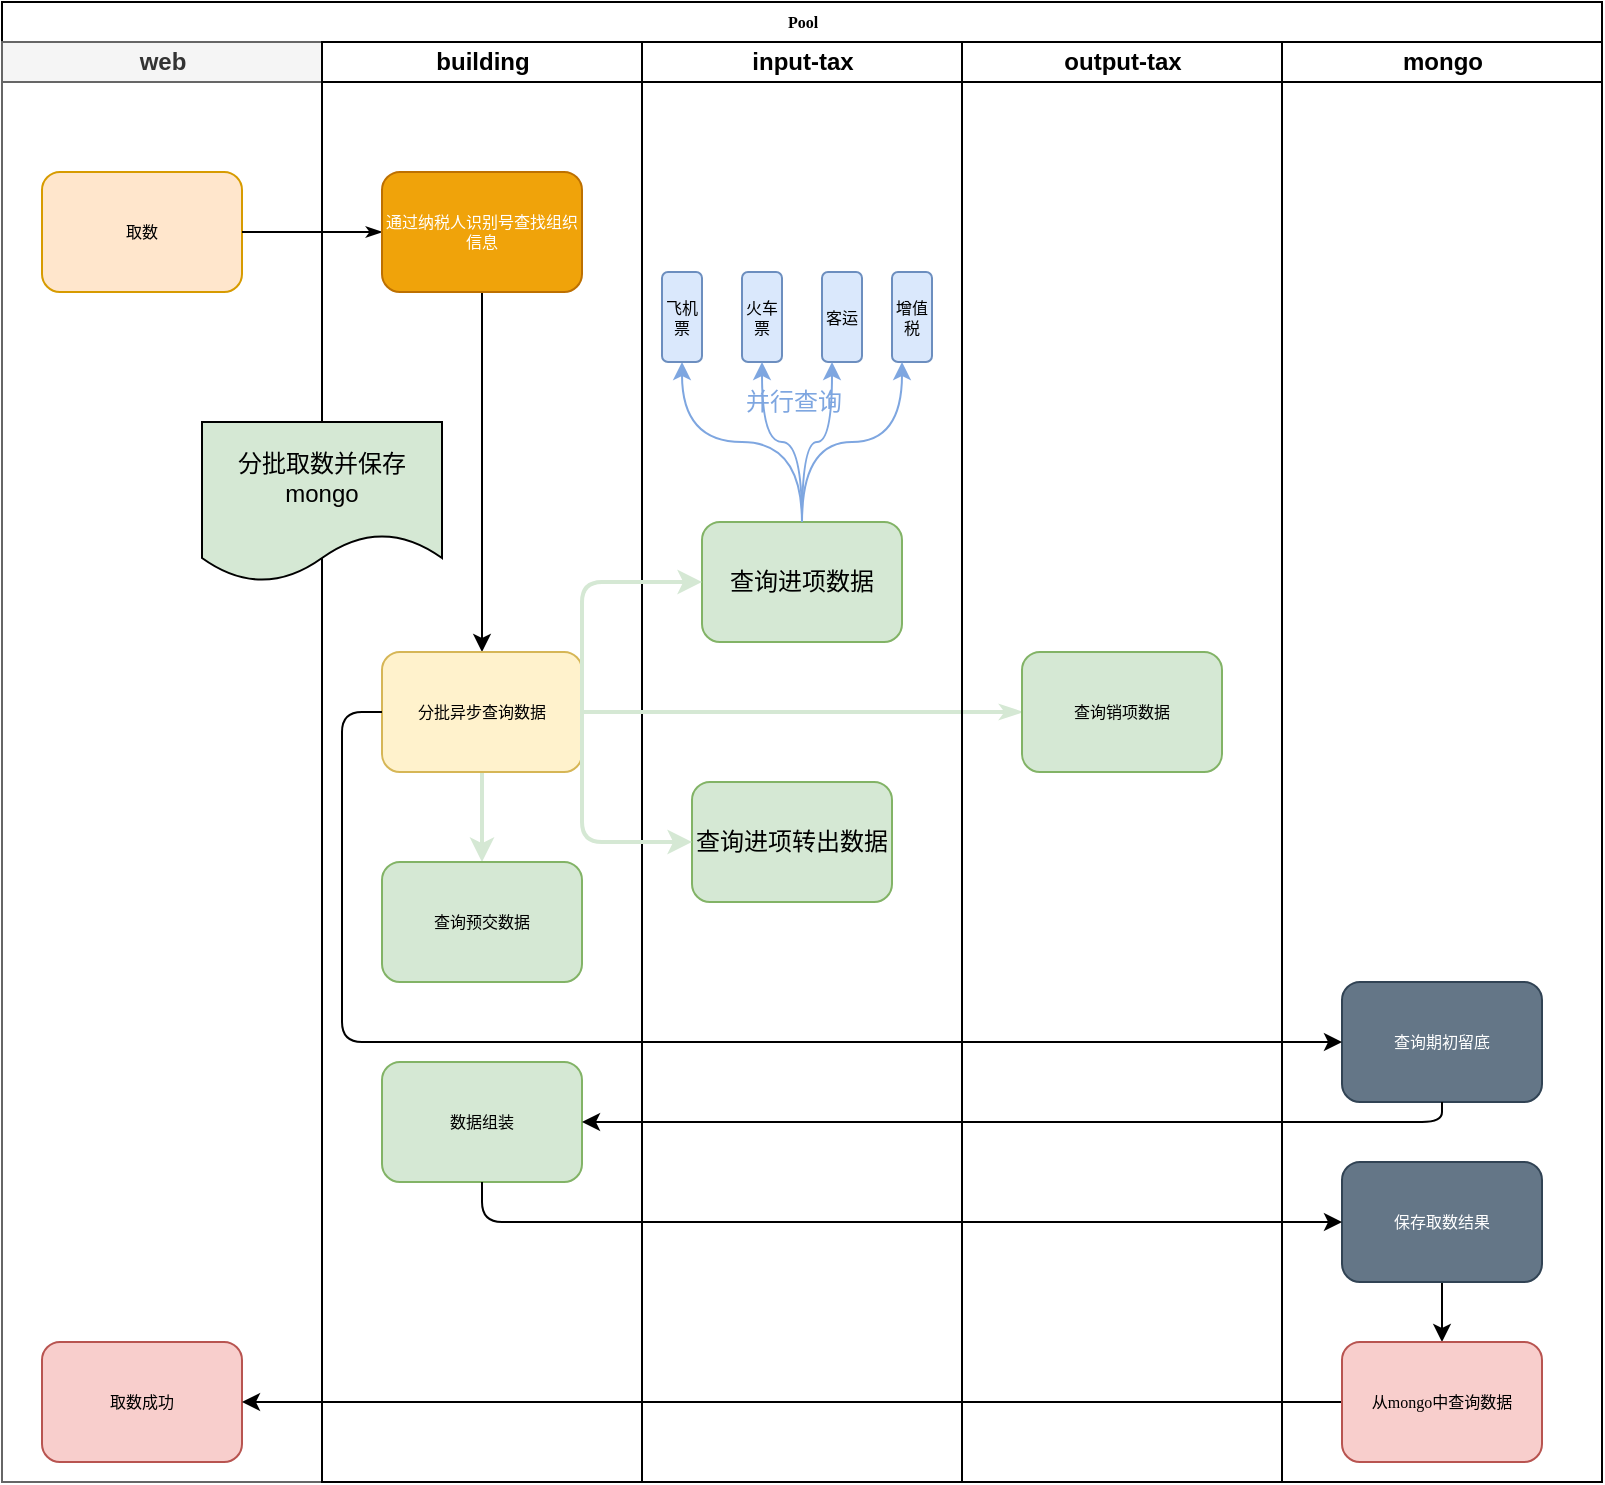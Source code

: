<mxfile version="12.2.4" type="github" pages="1">
  <diagram name="Page-1" id="74e2e168-ea6b-b213-b513-2b3c1d86103e">
    <mxGraphModel dx="1024" dy="489" grid="1" gridSize="10" guides="1" tooltips="1" connect="1" arrows="1" fold="1" page="1" pageScale="1" pageWidth="1100" pageHeight="850" background="#ffffff" math="0" shadow="0">
      <root>
        <mxCell id="0"/>
        <mxCell id="1" parent="0"/>
        <mxCell id="77e6c97f196da883-1" value="Pool" style="swimlane;html=1;childLayout=stackLayout;startSize=20;rounded=0;shadow=0;labelBackgroundColor=none;strokeWidth=1;fontFamily=Verdana;fontSize=8;align=center;" parent="1" vertex="1">
          <mxGeometry x="70" y="50" width="800" height="740" as="geometry"/>
        </mxCell>
        <mxCell id="77e6c97f196da883-2" value="web" style="swimlane;html=1;startSize=20;fillColor=#f5f5f5;strokeColor=#666666;fontColor=#333333;" parent="77e6c97f196da883-1" vertex="1">
          <mxGeometry y="20" width="160" height="720" as="geometry"/>
        </mxCell>
        <mxCell id="77e6c97f196da883-8" value="取数" style="rounded=1;whiteSpace=wrap;html=1;shadow=0;labelBackgroundColor=none;strokeWidth=1;fontFamily=Verdana;fontSize=8;align=center;fillColor=#ffe6cc;strokeColor=#d79b00;" parent="77e6c97f196da883-2" vertex="1">
          <mxGeometry x="20" y="65" width="100" height="60" as="geometry"/>
        </mxCell>
        <mxCell id="281USdX36rXN7U4N7sBA-3" value="取数成功" style="rounded=1;whiteSpace=wrap;html=1;shadow=0;labelBackgroundColor=none;strokeWidth=1;fontFamily=Verdana;fontSize=8;align=center;fillColor=#f8cecc;strokeColor=#b85450;" vertex="1" parent="77e6c97f196da883-2">
          <mxGeometry x="20" y="650" width="100" height="60" as="geometry"/>
        </mxCell>
        <mxCell id="77e6c97f196da883-26" style="edgeStyle=orthogonalEdgeStyle;rounded=1;html=1;labelBackgroundColor=none;startArrow=none;startFill=0;startSize=5;endArrow=classicThin;endFill=1;endSize=5;jettySize=auto;orthogonalLoop=1;strokeWidth=1;fontFamily=Verdana;fontSize=8" parent="77e6c97f196da883-1" source="77e6c97f196da883-8" target="77e6c97f196da883-11" edge="1">
          <mxGeometry relative="1" as="geometry"/>
        </mxCell>
        <mxCell id="77e6c97f196da883-3" value="building" style="swimlane;html=1;startSize=20;" parent="77e6c97f196da883-1" vertex="1">
          <mxGeometry x="160" y="20" width="160" height="720" as="geometry">
            <mxRectangle x="160" y="20" width="50" height="730" as="alternateBounds"/>
          </mxGeometry>
        </mxCell>
        <mxCell id="nILxPzaiPiFsQDtniwY4-3" value="" style="edgeStyle=orthogonalEdgeStyle;rounded=0;orthogonalLoop=1;jettySize=auto;html=1;" parent="77e6c97f196da883-3" source="77e6c97f196da883-11" target="nILxPzaiPiFsQDtniwY4-2" edge="1">
          <mxGeometry relative="1" as="geometry"/>
        </mxCell>
        <mxCell id="77e6c97f196da883-11" value="通过纳税人识别号查找组织信息" style="rounded=1;whiteSpace=wrap;html=1;shadow=0;labelBackgroundColor=none;strokeWidth=1;fontFamily=Verdana;fontSize=8;align=center;fillColor=#f0a30a;strokeColor=#BD7000;fontColor=#ffffff;" parent="77e6c97f196da883-3" vertex="1">
          <mxGeometry x="30" y="65" width="100" height="60" as="geometry"/>
        </mxCell>
        <mxCell id="nILxPzaiPiFsQDtniwY4-11" value="" style="edgeStyle=orthogonalEdgeStyle;orthogonalLoop=1;jettySize=auto;html=1;curved=1;strokeColor=#D5E8D4;strokeWidth=2;" parent="77e6c97f196da883-3" source="nILxPzaiPiFsQDtniwY4-2" target="nILxPzaiPiFsQDtniwY4-10" edge="1">
          <mxGeometry relative="1" as="geometry"/>
        </mxCell>
        <mxCell id="nILxPzaiPiFsQDtniwY4-2" value="分批异步查询数据" style="rounded=1;whiteSpace=wrap;html=1;shadow=0;labelBackgroundColor=none;strokeWidth=1;fontFamily=Verdana;fontSize=8;align=center;fillColor=#fff2cc;strokeColor=#d6b656;" parent="77e6c97f196da883-3" vertex="1">
          <mxGeometry x="30" y="305" width="100" height="60" as="geometry"/>
        </mxCell>
        <mxCell id="nILxPzaiPiFsQDtniwY4-10" value="查询预交数据" style="rounded=1;whiteSpace=wrap;html=1;shadow=0;labelBackgroundColor=none;strokeWidth=1;fontFamily=Verdana;fontSize=8;align=center;fillColor=#d5e8d4;strokeColor=#82b366;" parent="77e6c97f196da883-3" vertex="1">
          <mxGeometry x="30" y="410" width="100" height="60" as="geometry"/>
        </mxCell>
        <mxCell id="nILxPzaiPiFsQDtniwY4-52" value="数据组装" style="rounded=1;whiteSpace=wrap;html=1;shadow=0;labelBackgroundColor=none;strokeWidth=1;fontFamily=Verdana;fontSize=8;align=center;fillColor=#d5e8d4;strokeColor=#82b366;" parent="77e6c97f196da883-3" vertex="1">
          <mxGeometry x="30" y="510" width="100" height="60" as="geometry"/>
        </mxCell>
        <mxCell id="nILxPzaiPiFsQDtniwY4-66" value="分批取数并保存mongo" style="shape=document;whiteSpace=wrap;html=1;boundedLbl=1;fillColor=#D5E8D4;" parent="77e6c97f196da883-3" vertex="1">
          <mxGeometry x="-60" y="190" width="120" height="80" as="geometry"/>
        </mxCell>
        <mxCell id="77e6c97f196da883-4" value="input-tax" style="swimlane;html=1;startSize=20;fillColor=#FFFFFF;strokeColor=#000000;" parent="77e6c97f196da883-1" vertex="1">
          <mxGeometry x="320" y="20" width="160" height="720" as="geometry"/>
        </mxCell>
        <mxCell id="nILxPzaiPiFsQDtniwY4-13" value="" style="edgeStyle=orthogonalEdgeStyle;orthogonalLoop=1;jettySize=auto;html=1;shadow=0;comic=0;strokeColor=#7EA6E0;curved=1;" parent="77e6c97f196da883-4" source="nILxPzaiPiFsQDtniwY4-8" target="nILxPzaiPiFsQDtniwY4-12" edge="1">
          <mxGeometry relative="1" as="geometry"/>
        </mxCell>
        <mxCell id="nILxPzaiPiFsQDtniwY4-8" value="&lt;font style=&quot;font-size: 12px&quot;&gt;查询进项数据&lt;/font&gt;" style="rounded=1;whiteSpace=wrap;html=1;shadow=0;labelBackgroundColor=none;strokeWidth=1;fontFamily=Verdana;fontSize=8;align=center;fillColor=#d5e8d4;strokeColor=#82b366;" parent="77e6c97f196da883-4" vertex="1">
          <mxGeometry x="30" y="240" width="100" height="60" as="geometry"/>
        </mxCell>
        <mxCell id="nILxPzaiPiFsQDtniwY4-12" value="飞机票" style="rounded=1;whiteSpace=wrap;html=1;shadow=0;labelBackgroundColor=none;strokeWidth=1;fontFamily=Verdana;fontSize=8;align=center;fillColor=#dae8fc;strokeColor=#6c8ebf;direction=east;" parent="77e6c97f196da883-4" vertex="1">
          <mxGeometry x="10" y="115" width="20" height="45" as="geometry"/>
        </mxCell>
        <mxCell id="nILxPzaiPiFsQDtniwY4-36" value="火车票" style="rounded=1;whiteSpace=wrap;html=1;shadow=0;labelBackgroundColor=none;strokeWidth=1;fontFamily=Verdana;fontSize=8;align=center;fillColor=#dae8fc;strokeColor=#6c8ebf;direction=east;" parent="77e6c97f196da883-4" vertex="1">
          <mxGeometry x="50" y="115" width="20" height="45" as="geometry"/>
        </mxCell>
        <mxCell id="nILxPzaiPiFsQDtniwY4-38" value="客运" style="rounded=1;whiteSpace=wrap;html=1;shadow=0;labelBackgroundColor=none;strokeWidth=1;fontFamily=Verdana;fontSize=8;align=center;fillColor=#dae8fc;strokeColor=#6c8ebf;direction=east;" parent="77e6c97f196da883-4" vertex="1">
          <mxGeometry x="90" y="115" width="20" height="45" as="geometry"/>
        </mxCell>
        <mxCell id="nILxPzaiPiFsQDtniwY4-41" value="增值税" style="rounded=1;whiteSpace=wrap;html=1;shadow=0;labelBackgroundColor=none;strokeWidth=1;fontFamily=Verdana;fontSize=8;align=center;fillColor=#dae8fc;strokeColor=#6c8ebf;direction=east;" parent="77e6c97f196da883-4" vertex="1">
          <mxGeometry x="125" y="115" width="20" height="45" as="geometry"/>
        </mxCell>
        <mxCell id="nILxPzaiPiFsQDtniwY4-43" value="" style="edgeStyle=orthogonalEdgeStyle;orthogonalLoop=1;jettySize=auto;html=1;shadow=0;comic=0;strokeColor=#7EA6E0;curved=1;exitX=0.5;exitY=0;exitDx=0;exitDy=0;entryX=0.25;entryY=1;entryDx=0;entryDy=0;" parent="77e6c97f196da883-4" source="nILxPzaiPiFsQDtniwY4-8" target="nILxPzaiPiFsQDtniwY4-41" edge="1">
          <mxGeometry relative="1" as="geometry">
            <mxPoint x="90" y="275" as="sourcePoint"/>
            <mxPoint x="140" y="160" as="targetPoint"/>
          </mxGeometry>
        </mxCell>
        <mxCell id="nILxPzaiPiFsQDtniwY4-44" value="" style="edgeStyle=orthogonalEdgeStyle;orthogonalLoop=1;jettySize=auto;html=1;shadow=0;comic=0;strokeColor=#7EA6E0;curved=1;entryX=0.5;entryY=1;entryDx=0;entryDy=0;" parent="77e6c97f196da883-4" source="nILxPzaiPiFsQDtniwY4-8" target="nILxPzaiPiFsQDtniwY4-36" edge="1">
          <mxGeometry relative="1" as="geometry">
            <mxPoint x="90" y="275" as="sourcePoint"/>
            <mxPoint x="30" y="352" as="targetPoint"/>
          </mxGeometry>
        </mxCell>
        <mxCell id="nILxPzaiPiFsQDtniwY4-45" value="" style="edgeStyle=orthogonalEdgeStyle;orthogonalLoop=1;jettySize=auto;html=1;shadow=0;comic=0;strokeColor=#7EA6E0;curved=1;entryX=0.25;entryY=1;entryDx=0;entryDy=0;exitX=0.5;exitY=0;exitDx=0;exitDy=0;" parent="77e6c97f196da883-4" source="nILxPzaiPiFsQDtniwY4-8" target="nILxPzaiPiFsQDtniwY4-38" edge="1">
          <mxGeometry relative="1" as="geometry">
            <mxPoint x="80" y="350" as="sourcePoint"/>
            <mxPoint x="40" y="362" as="targetPoint"/>
          </mxGeometry>
        </mxCell>
        <mxCell id="nILxPzaiPiFsQDtniwY4-46" value="&lt;font color=&quot;#7ea6e0&quot;&gt;并行查询&lt;/font&gt;" style="text;html=1;resizable=0;points=[];autosize=1;align=left;verticalAlign=top;spacingTop=-4;" parent="77e6c97f196da883-4" vertex="1">
          <mxGeometry x="50" y="170" width="60" height="20" as="geometry"/>
        </mxCell>
        <mxCell id="nILxPzaiPiFsQDtniwY4-49" value="&lt;font style=&quot;font-size: 12px&quot;&gt;查询进项转出数据&lt;/font&gt;" style="rounded=1;whiteSpace=wrap;html=1;shadow=0;labelBackgroundColor=none;strokeWidth=1;fontFamily=Verdana;fontSize=8;align=center;fillColor=#d5e8d4;strokeColor=#82b366;" parent="77e6c97f196da883-4" vertex="1">
          <mxGeometry x="25" y="370" width="100" height="60" as="geometry"/>
        </mxCell>
        <mxCell id="nILxPzaiPiFsQDtniwY4-9" value="" style="edgeStyle=orthogonalEdgeStyle;orthogonalLoop=1;jettySize=auto;html=1;exitX=1;exitY=0.5;exitDx=0;exitDy=0;strokeColor=#D5E8D4;strokeWidth=2;rounded=1;" parent="77e6c97f196da883-1" source="nILxPzaiPiFsQDtniwY4-2" target="nILxPzaiPiFsQDtniwY4-8" edge="1">
          <mxGeometry relative="1" as="geometry">
            <Array as="points">
              <mxPoint x="290" y="290"/>
            </Array>
          </mxGeometry>
        </mxCell>
        <mxCell id="nILxPzaiPiFsQDtniwY4-50" value="" style="edgeStyle=orthogonalEdgeStyle;orthogonalLoop=1;jettySize=auto;html=1;entryX=0;entryY=0.5;entryDx=0;entryDy=0;exitX=1;exitY=0.5;exitDx=0;exitDy=0;strokeColor=#D5E8D4;strokeWidth=2;rounded=1;" parent="77e6c97f196da883-1" source="nILxPzaiPiFsQDtniwY4-2" target="nILxPzaiPiFsQDtniwY4-49" edge="1">
          <mxGeometry relative="1" as="geometry">
            <mxPoint x="290" y="320" as="sourcePoint"/>
            <mxPoint x="360" y="265" as="targetPoint"/>
            <Array as="points">
              <mxPoint x="290" y="420"/>
            </Array>
          </mxGeometry>
        </mxCell>
        <mxCell id="77e6c97f196da883-33" style="edgeStyle=orthogonalEdgeStyle;html=1;labelBackgroundColor=none;startArrow=none;startFill=0;startSize=5;endArrow=classicThin;endFill=1;endSize=5;jettySize=auto;orthogonalLoop=1;strokeWidth=2;fontFamily=Verdana;fontSize=8;exitX=1;exitY=0.5;exitDx=0;exitDy=0;curved=1;strokeColor=#D5E8D4;" parent="77e6c97f196da883-1" source="nILxPzaiPiFsQDtniwY4-2" target="77e6c97f196da883-15" edge="1">
          <mxGeometry relative="1" as="geometry">
            <mxPoint x="440" y="290" as="sourcePoint"/>
            <Array as="points">
              <mxPoint x="410" y="355"/>
              <mxPoint x="410" y="355"/>
            </Array>
          </mxGeometry>
        </mxCell>
        <mxCell id="77e6c97f196da883-5" value="output-tax" style="swimlane;html=1;startSize=20;" parent="77e6c97f196da883-1" vertex="1">
          <mxGeometry x="480" y="20" width="160" height="720" as="geometry"/>
        </mxCell>
        <mxCell id="77e6c97f196da883-15" value="查询销项数据" style="rounded=1;whiteSpace=wrap;html=1;shadow=0;labelBackgroundColor=none;strokeWidth=1;fontFamily=Verdana;fontSize=8;align=center;fillColor=#d5e8d4;strokeColor=#82b366;" parent="77e6c97f196da883-5" vertex="1">
          <mxGeometry x="30" y="305" width="100" height="60" as="geometry"/>
        </mxCell>
        <mxCell id="281USdX36rXN7U4N7sBA-5" value="" style="edgeStyle=orthogonalEdgeStyle;rounded=1;comic=0;orthogonalLoop=1;jettySize=auto;html=1;shadow=0;strokeColor=#000000;strokeWidth=1;" edge="1" parent="77e6c97f196da883-1">
          <mxGeometry relative="1" as="geometry">
            <mxPoint x="670" y="700" as="sourcePoint"/>
            <mxPoint x="120" y="700" as="targetPoint"/>
            <Array as="points">
              <mxPoint x="670" y="700"/>
              <mxPoint x="120" y="700"/>
            </Array>
          </mxGeometry>
        </mxCell>
        <mxCell id="nILxPzaiPiFsQDtniwY4-58" value="mongo" style="swimlane;html=1;startSize=20;" parent="77e6c97f196da883-1" vertex="1">
          <mxGeometry x="640" y="20" width="160" height="720" as="geometry"/>
        </mxCell>
        <mxCell id="nILxPzaiPiFsQDtniwY4-59" value="查询期初留底" style="rounded=1;whiteSpace=wrap;html=1;shadow=0;labelBackgroundColor=none;strokeWidth=1;fontFamily=Verdana;fontSize=8;align=center;fillColor=#647687;strokeColor=#314354;fontColor=#ffffff;" parent="nILxPzaiPiFsQDtniwY4-58" vertex="1">
          <mxGeometry x="30" y="470" width="100" height="60" as="geometry"/>
        </mxCell>
        <mxCell id="281USdX36rXN7U4N7sBA-6" value="" style="edgeStyle=orthogonalEdgeStyle;rounded=1;comic=0;orthogonalLoop=1;jettySize=auto;html=1;shadow=0;strokeColor=#000000;strokeWidth=1;" edge="1" parent="nILxPzaiPiFsQDtniwY4-58" source="nILxPzaiPiFsQDtniwY4-62" target="281USdX36rXN7U4N7sBA-1">
          <mxGeometry relative="1" as="geometry"/>
        </mxCell>
        <mxCell id="nILxPzaiPiFsQDtniwY4-62" value="保存取数结果" style="rounded=1;whiteSpace=wrap;html=1;shadow=0;labelBackgroundColor=none;strokeWidth=1;fontFamily=Verdana;fontSize=8;align=center;fillColor=#647687;strokeColor=#314354;fontColor=#ffffff;" parent="nILxPzaiPiFsQDtniwY4-58" vertex="1">
          <mxGeometry x="30" y="560" width="100" height="60" as="geometry"/>
        </mxCell>
        <mxCell id="281USdX36rXN7U4N7sBA-1" value="从mongo中查询数据" style="rounded=1;whiteSpace=wrap;html=1;shadow=0;labelBackgroundColor=none;strokeWidth=1;fontFamily=Verdana;fontSize=8;align=center;fillColor=#f8cecc;strokeColor=#b85450;" vertex="1" parent="nILxPzaiPiFsQDtniwY4-58">
          <mxGeometry x="30" y="650" width="100" height="60" as="geometry"/>
        </mxCell>
        <mxCell id="nILxPzaiPiFsQDtniwY4-53" value="" style="endArrow=classic;html=1;shadow=0;strokeColor=#000000;strokeWidth=1;exitX=0;exitY=0.5;exitDx=0;exitDy=0;" parent="77e6c97f196da883-1" source="nILxPzaiPiFsQDtniwY4-2" target="nILxPzaiPiFsQDtniwY4-59" edge="1">
          <mxGeometry width="50" height="50" relative="1" as="geometry">
            <mxPoint y="810" as="sourcePoint"/>
            <mxPoint x="50" y="760" as="targetPoint"/>
            <Array as="points">
              <mxPoint x="170" y="355"/>
              <mxPoint x="170" y="520"/>
            </Array>
          </mxGeometry>
        </mxCell>
        <mxCell id="nILxPzaiPiFsQDtniwY4-61" value="" style="endArrow=classic;html=1;shadow=0;strokeColor=#000000;strokeWidth=1;exitX=0.5;exitY=1;exitDx=0;exitDy=0;" parent="77e6c97f196da883-1" source="nILxPzaiPiFsQDtniwY4-59" target="nILxPzaiPiFsQDtniwY4-52" edge="1">
          <mxGeometry width="50" height="50" relative="1" as="geometry">
            <mxPoint y="820" as="sourcePoint"/>
            <mxPoint x="50" y="770" as="targetPoint"/>
            <Array as="points">
              <mxPoint x="720" y="560"/>
            </Array>
          </mxGeometry>
        </mxCell>
        <mxCell id="nILxPzaiPiFsQDtniwY4-63" value="" style="endArrow=classic;html=1;shadow=0;strokeColor=#000000;strokeWidth=1;exitX=0.5;exitY=1;exitDx=0;exitDy=0;entryX=0;entryY=0.5;entryDx=0;entryDy=0;" parent="77e6c97f196da883-1" source="nILxPzaiPiFsQDtniwY4-52" target="nILxPzaiPiFsQDtniwY4-62" edge="1">
          <mxGeometry width="50" height="50" relative="1" as="geometry">
            <mxPoint y="820" as="sourcePoint"/>
            <mxPoint x="50" y="770" as="targetPoint"/>
            <Array as="points">
              <mxPoint x="240" y="610"/>
            </Array>
          </mxGeometry>
        </mxCell>
      </root>
    </mxGraphModel>
  </diagram>
</mxfile>
